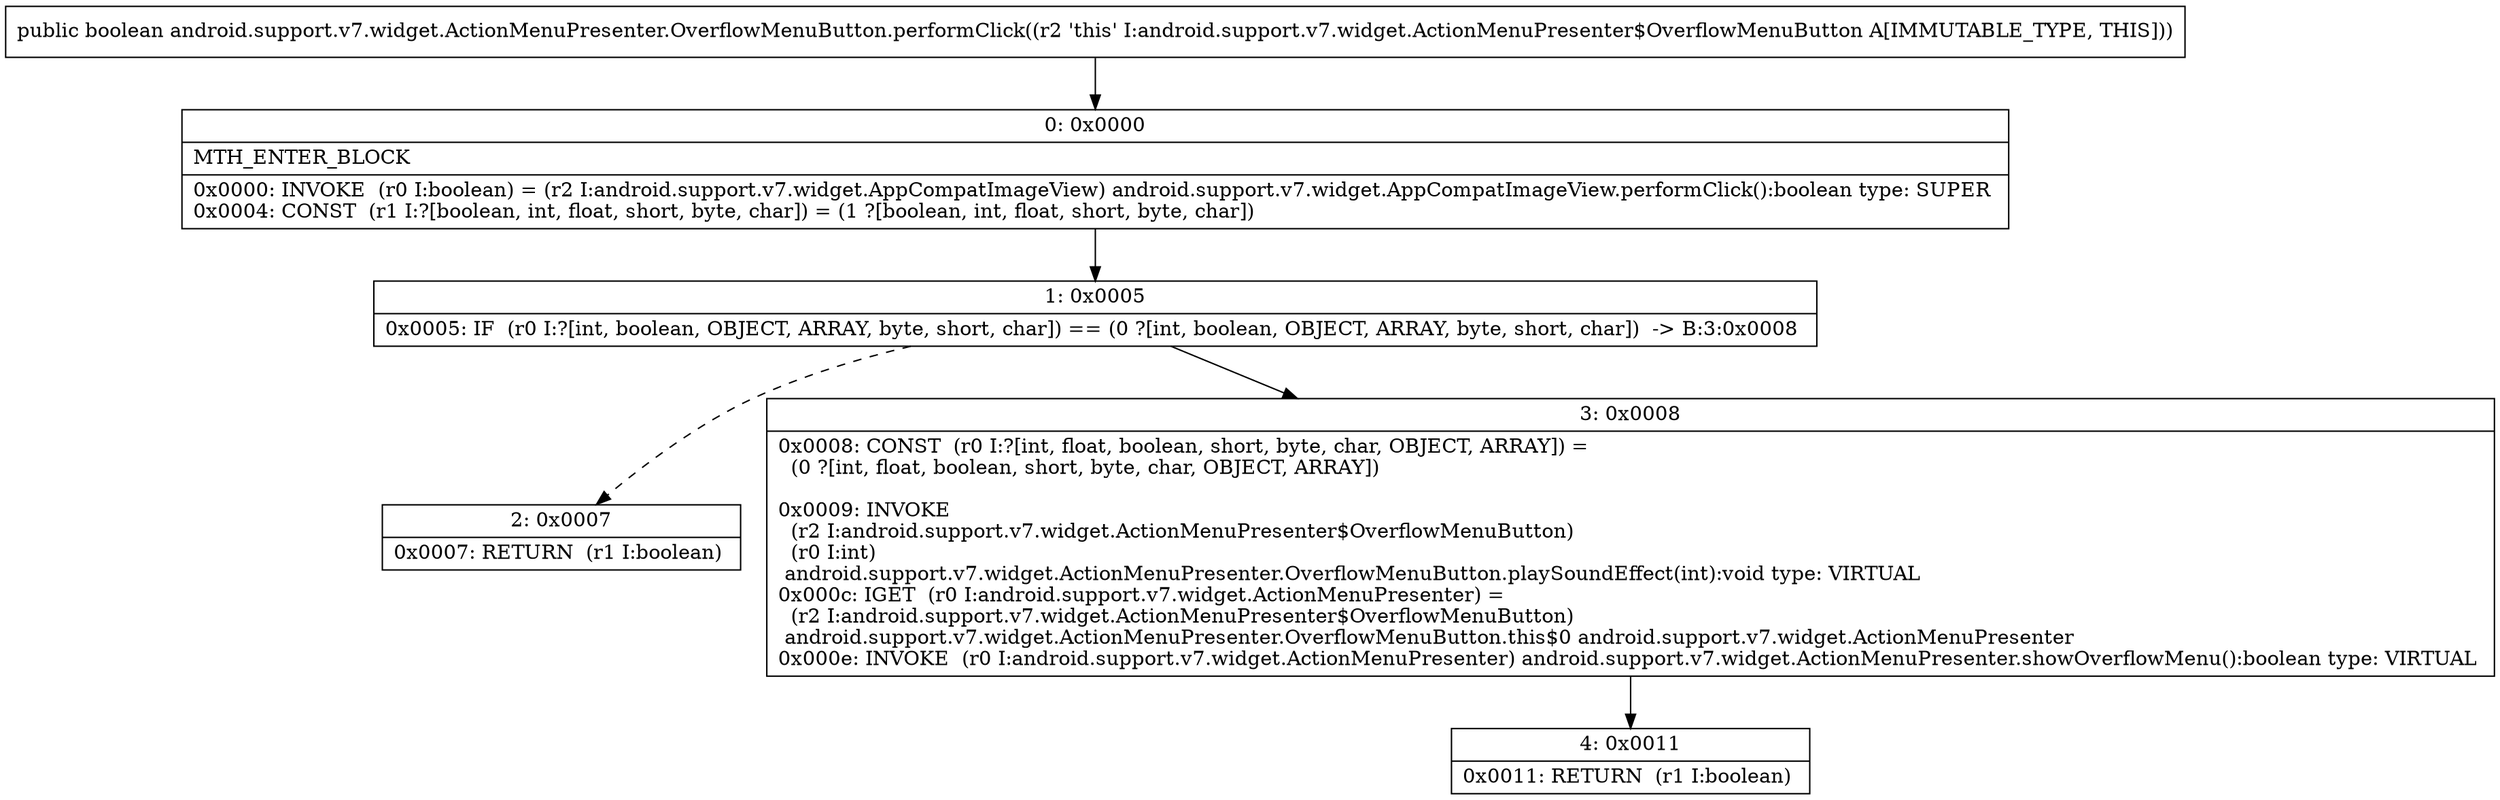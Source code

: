 digraph "CFG forandroid.support.v7.widget.ActionMenuPresenter.OverflowMenuButton.performClick()Z" {
Node_0 [shape=record,label="{0\:\ 0x0000|MTH_ENTER_BLOCK\l|0x0000: INVOKE  (r0 I:boolean) = (r2 I:android.support.v7.widget.AppCompatImageView) android.support.v7.widget.AppCompatImageView.performClick():boolean type: SUPER \l0x0004: CONST  (r1 I:?[boolean, int, float, short, byte, char]) = (1 ?[boolean, int, float, short, byte, char]) \l}"];
Node_1 [shape=record,label="{1\:\ 0x0005|0x0005: IF  (r0 I:?[int, boolean, OBJECT, ARRAY, byte, short, char]) == (0 ?[int, boolean, OBJECT, ARRAY, byte, short, char])  \-\> B:3:0x0008 \l}"];
Node_2 [shape=record,label="{2\:\ 0x0007|0x0007: RETURN  (r1 I:boolean) \l}"];
Node_3 [shape=record,label="{3\:\ 0x0008|0x0008: CONST  (r0 I:?[int, float, boolean, short, byte, char, OBJECT, ARRAY]) = \l  (0 ?[int, float, boolean, short, byte, char, OBJECT, ARRAY])\l \l0x0009: INVOKE  \l  (r2 I:android.support.v7.widget.ActionMenuPresenter$OverflowMenuButton)\l  (r0 I:int)\l android.support.v7.widget.ActionMenuPresenter.OverflowMenuButton.playSoundEffect(int):void type: VIRTUAL \l0x000c: IGET  (r0 I:android.support.v7.widget.ActionMenuPresenter) = \l  (r2 I:android.support.v7.widget.ActionMenuPresenter$OverflowMenuButton)\l android.support.v7.widget.ActionMenuPresenter.OverflowMenuButton.this$0 android.support.v7.widget.ActionMenuPresenter \l0x000e: INVOKE  (r0 I:android.support.v7.widget.ActionMenuPresenter) android.support.v7.widget.ActionMenuPresenter.showOverflowMenu():boolean type: VIRTUAL \l}"];
Node_4 [shape=record,label="{4\:\ 0x0011|0x0011: RETURN  (r1 I:boolean) \l}"];
MethodNode[shape=record,label="{public boolean android.support.v7.widget.ActionMenuPresenter.OverflowMenuButton.performClick((r2 'this' I:android.support.v7.widget.ActionMenuPresenter$OverflowMenuButton A[IMMUTABLE_TYPE, THIS])) }"];
MethodNode -> Node_0;
Node_0 -> Node_1;
Node_1 -> Node_2[style=dashed];
Node_1 -> Node_3;
Node_3 -> Node_4;
}

